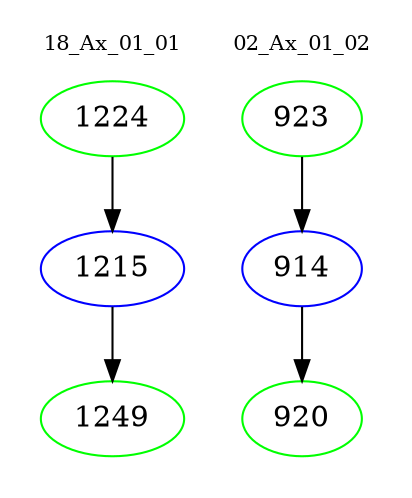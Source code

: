 digraph{
subgraph cluster_0 {
color = white
label = "18_Ax_01_01";
fontsize=10;
T0_1224 [label="1224", color="green"]
T0_1224 -> T0_1215 [color="black"]
T0_1215 [label="1215", color="blue"]
T0_1215 -> T0_1249 [color="black"]
T0_1249 [label="1249", color="green"]
}
subgraph cluster_1 {
color = white
label = "02_Ax_01_02";
fontsize=10;
T1_923 [label="923", color="green"]
T1_923 -> T1_914 [color="black"]
T1_914 [label="914", color="blue"]
T1_914 -> T1_920 [color="black"]
T1_920 [label="920", color="green"]
}
}
